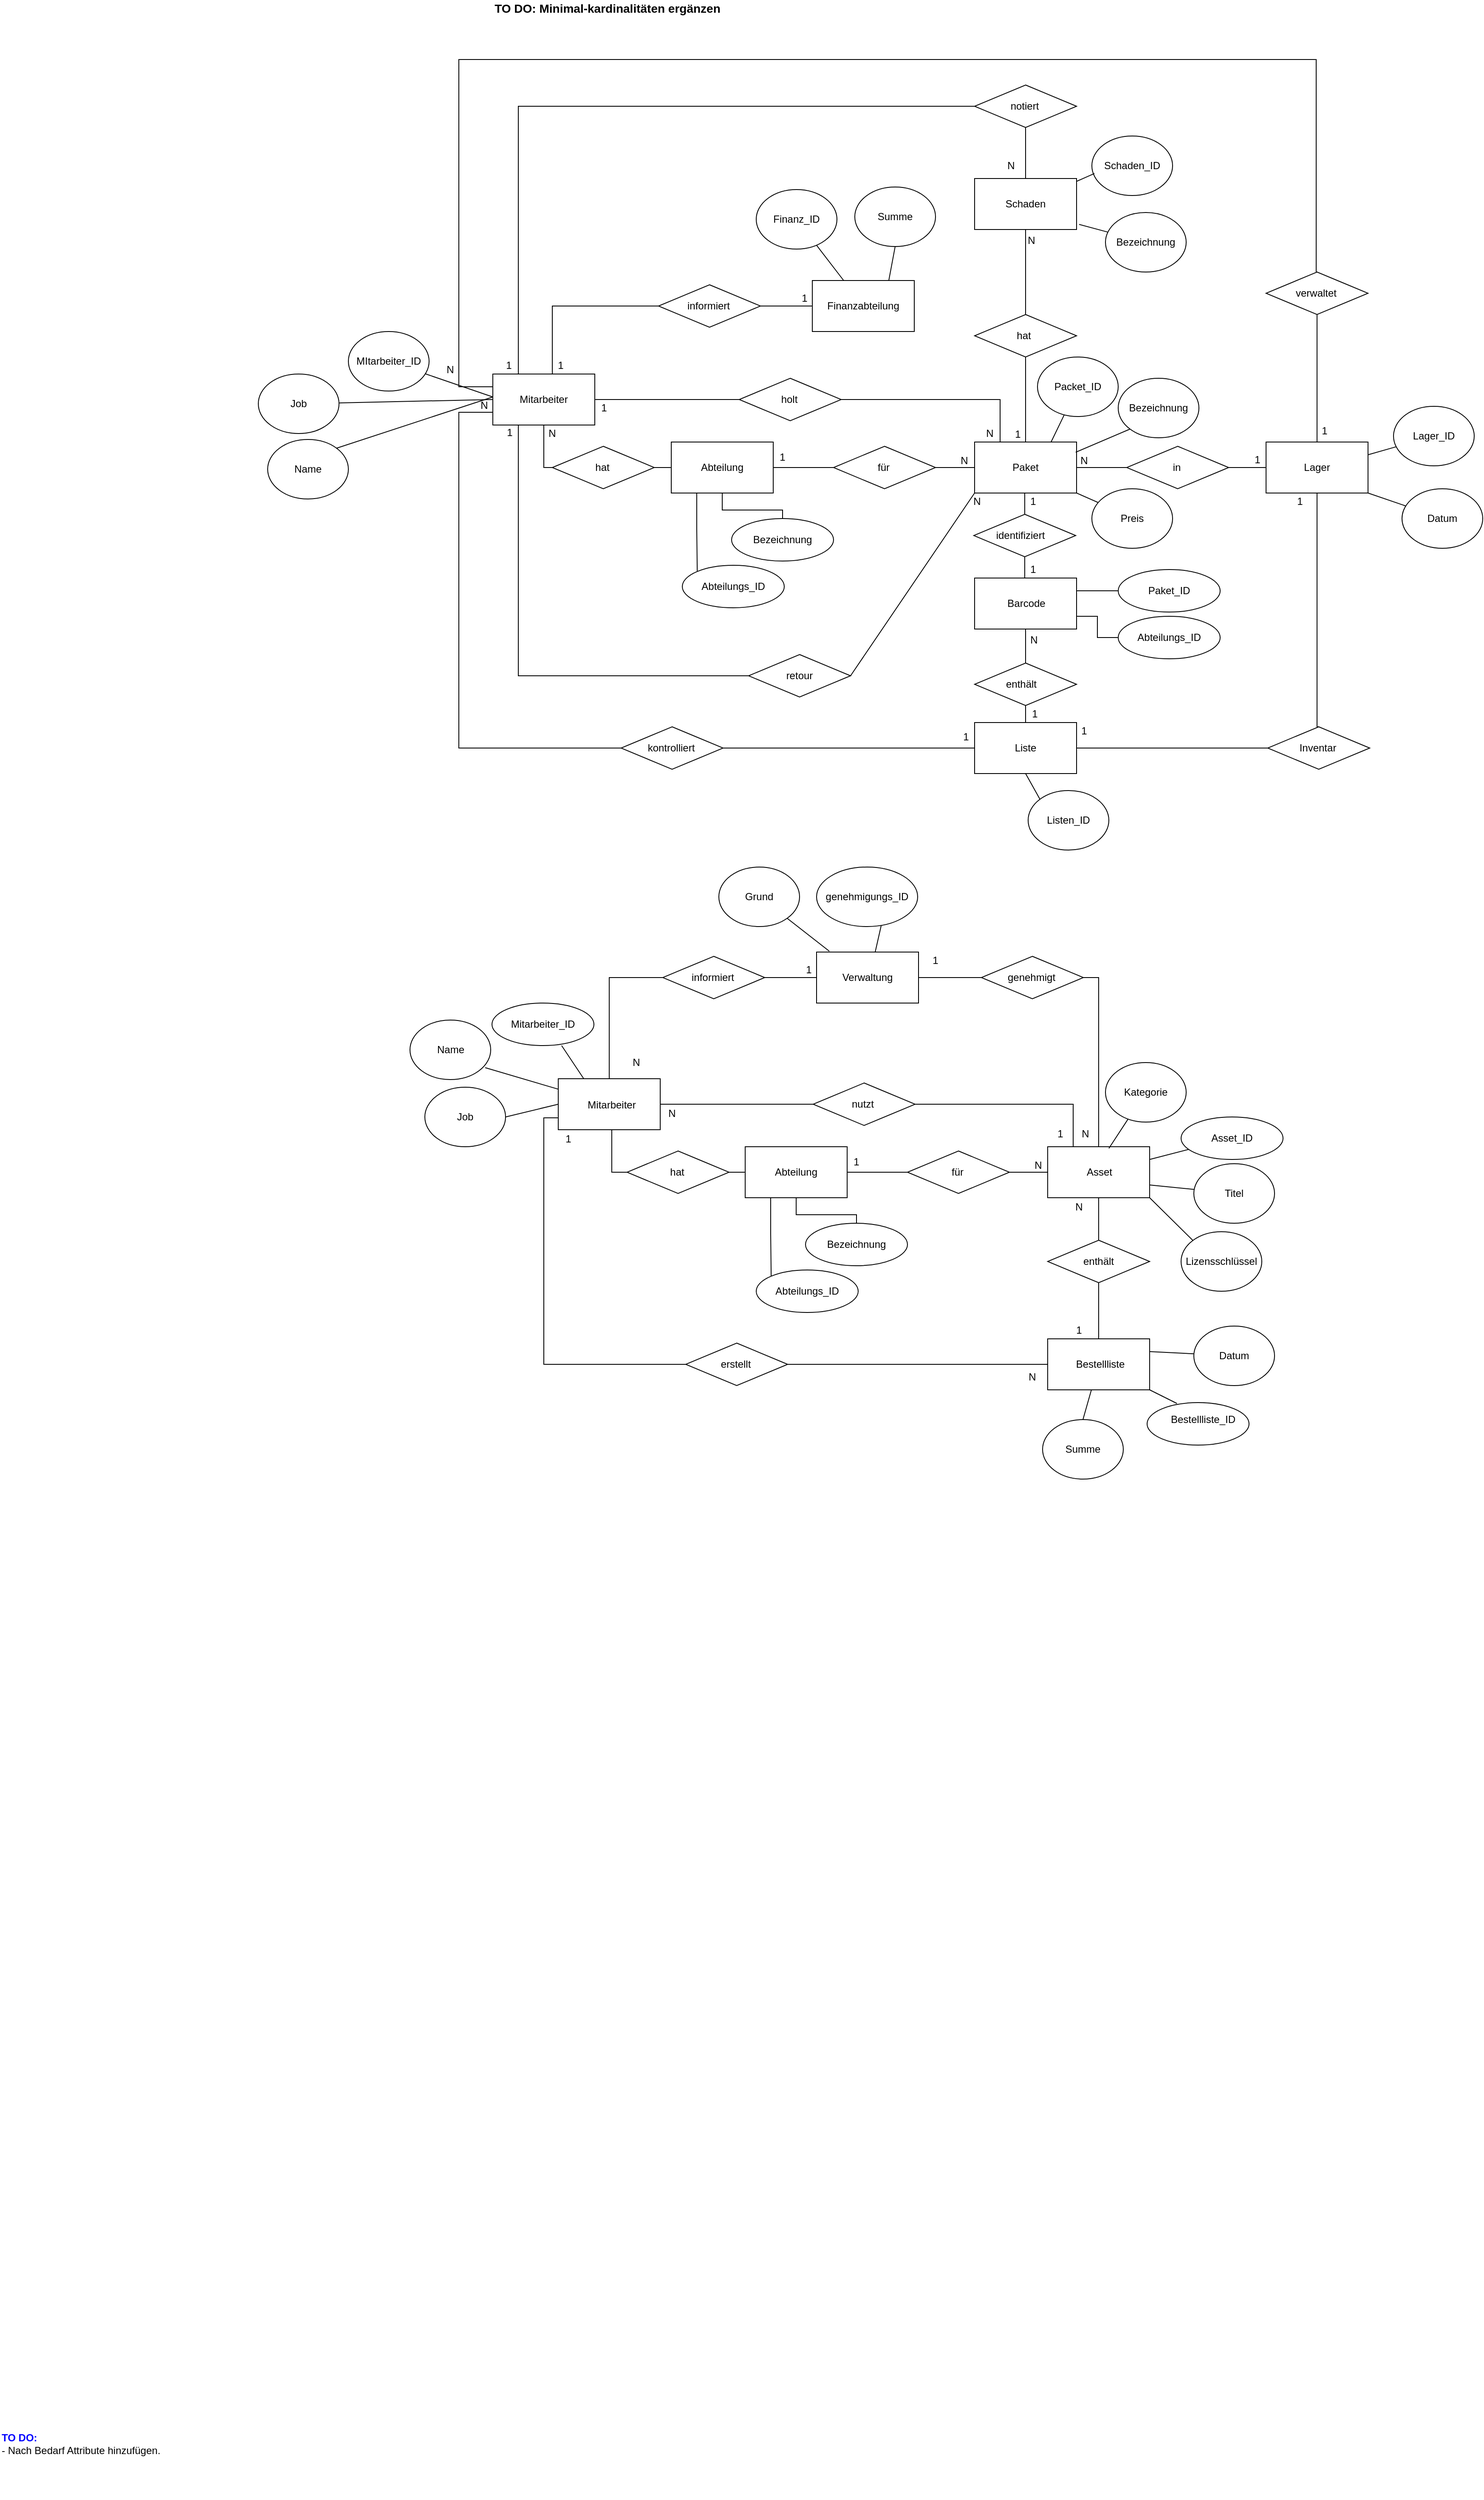 <mxfile version="14.6.6" type="device"><diagram id="R2lEEEUBdFMjLlhIrx00" name="Page-1"><mxGraphModel dx="3972" dy="1872" grid="1" gridSize="10" guides="1" tooltips="1" connect="1" arrows="1" fold="1" page="1" pageScale="1" pageWidth="850" pageHeight="1100" math="0" shadow="0" extFonts="Permanent Marker^https://fonts.googleapis.com/css?family=Permanent+Marker"><root><mxCell id="0"/><mxCell id="1" parent="0"/><mxCell id="Y0P3rs4uNeHjat1fRH72-158" value="&lt;div align=&quot;left&quot;&gt;&lt;b&gt;&lt;font color=&quot;#0000FF&quot;&gt;TO DO:&lt;/font&gt; &lt;/b&gt;&lt;br&gt;&lt;/div&gt;&lt;div align=&quot;left&quot;&gt;- Nach Bedarf Attribute hinzufügen.&lt;/div&gt;" style="text;html=1;strokeColor=none;fillColor=none;align=left;verticalAlign=middle;whiteSpace=wrap;rounded=0;" parent="1" vertex="1"><mxGeometry x="-2390" y="1740" width="399" height="130" as="geometry"/></mxCell><mxCell id="_R_d_fyW46zc55ehOHIV-56" style="edgeStyle=orthogonalEdgeStyle;rounded=0;orthogonalLoop=1;jettySize=auto;html=1;exitX=1;exitY=0.5;exitDx=0;exitDy=0;entryX=0;entryY=0.5;entryDx=0;entryDy=0;endArrow=none;endFill=0;" parent="1" source="_R_d_fyW46zc55ehOHIV-1" target="_R_d_fyW46zc55ehOHIV-52" edge="1"><mxGeometry relative="1" as="geometry"/></mxCell><mxCell id="_R_d_fyW46zc55ehOHIV-76" style="edgeStyle=orthogonalEdgeStyle;rounded=0;orthogonalLoop=1;jettySize=auto;html=1;exitX=0;exitY=0.75;exitDx=0;exitDy=0;entryX=0;entryY=0.5;entryDx=0;entryDy=0;endArrow=none;endFill=0;" parent="1" source="_R_d_fyW46zc55ehOHIV-1" target="_R_d_fyW46zc55ehOHIV-74" edge="1"><mxGeometry relative="1" as="geometry"><Array as="points"><mxPoint x="-1850" y="-585"/><mxPoint x="-1850" y="-190"/></Array></mxGeometry></mxCell><mxCell id="_R_d_fyW46zc55ehOHIV-95" style="edgeStyle=orthogonalEdgeStyle;rounded=0;orthogonalLoop=1;jettySize=auto;html=1;exitX=0.5;exitY=1;exitDx=0;exitDy=0;entryX=0;entryY=0.5;entryDx=0;entryDy=0;endArrow=none;endFill=0;" parent="1" source="_R_d_fyW46zc55ehOHIV-1" target="_R_d_fyW46zc55ehOHIV-91" edge="1"><mxGeometry relative="1" as="geometry"><Array as="points"><mxPoint x="-1780" y="-570"/><mxPoint x="-1780" y="-275"/></Array></mxGeometry></mxCell><mxCell id="_R_d_fyW46zc55ehOHIV-115" style="edgeStyle=orthogonalEdgeStyle;rounded=0;orthogonalLoop=1;jettySize=auto;html=1;exitX=1;exitY=0;exitDx=0;exitDy=0;entryX=0;entryY=0.5;entryDx=0;entryDy=0;endArrow=none;endFill=0;" parent="1" source="_R_d_fyW46zc55ehOHIV-1" target="_R_d_fyW46zc55ehOHIV-87" edge="1"><mxGeometry relative="1" as="geometry"><Array as="points"><mxPoint x="-1740" y="-630"/><mxPoint x="-1740" y="-710"/></Array></mxGeometry></mxCell><mxCell id="_R_d_fyW46zc55ehOHIV-116" style="edgeStyle=orthogonalEdgeStyle;rounded=0;orthogonalLoop=1;jettySize=auto;html=1;exitX=0;exitY=0.25;exitDx=0;exitDy=0;endArrow=none;endFill=0;entryX=0.5;entryY=0;entryDx=0;entryDy=0;" parent="1" source="_R_d_fyW46zc55ehOHIV-1" target="_R_d_fyW46zc55ehOHIV-118" edge="1"><mxGeometry relative="1" as="geometry"><mxPoint x="-841" y="-850" as="targetPoint"/><Array as="points"><mxPoint x="-1850" y="-615"/><mxPoint x="-1850" y="-1000"/><mxPoint x="-841" y="-1000"/><mxPoint x="-841" y="-750"/></Array></mxGeometry></mxCell><mxCell id="_R_d_fyW46zc55ehOHIV-125" style="edgeStyle=orthogonalEdgeStyle;rounded=0;orthogonalLoop=1;jettySize=auto;html=1;exitX=0.5;exitY=0;exitDx=0;exitDy=0;endArrow=none;endFill=0;entryX=0;entryY=0.5;entryDx=0;entryDy=0;" parent="1" source="_R_d_fyW46zc55ehOHIV-1" target="_R_d_fyW46zc55ehOHIV-33" edge="1"><mxGeometry relative="1" as="geometry"><mxPoint x="-1750.059" y="-950" as="targetPoint"/><Array as="points"><mxPoint x="-1780" y="-630"/><mxPoint x="-1780" y="-945"/></Array></mxGeometry></mxCell><mxCell id="_R_d_fyW46zc55ehOHIV-1" value="" style="rounded=0;whiteSpace=wrap;html=1;" parent="1" vertex="1"><mxGeometry x="-1810" y="-630" width="120" height="60" as="geometry"/></mxCell><mxCell id="_R_d_fyW46zc55ehOHIV-3" style="edgeStyle=orthogonalEdgeStyle;rounded=0;orthogonalLoop=1;jettySize=auto;html=1;exitX=1;exitY=0.5;exitDx=0;exitDy=0;entryX=0;entryY=0.5;entryDx=0;entryDy=0;endArrow=none;endFill=0;" parent="1" source="_R_d_fyW46zc55ehOHIV-5" target="_R_d_fyW46zc55ehOHIV-27" edge="1"><mxGeometry relative="1" as="geometry"/></mxCell><mxCell id="_R_d_fyW46zc55ehOHIV-4" style="edgeStyle=orthogonalEdgeStyle;rounded=0;orthogonalLoop=1;jettySize=auto;html=1;exitX=0.5;exitY=1;exitDx=0;exitDy=0;entryX=0.5;entryY=0;entryDx=0;entryDy=0;endArrow=none;endFill=0;" parent="1" source="_R_d_fyW46zc55ehOHIV-5" target="_R_d_fyW46zc55ehOHIV-16" edge="1"><mxGeometry relative="1" as="geometry"/></mxCell><mxCell id="_R_d_fyW46zc55ehOHIV-55" style="edgeStyle=orthogonalEdgeStyle;rounded=0;orthogonalLoop=1;jettySize=auto;html=1;exitX=0.25;exitY=0;exitDx=0;exitDy=0;entryX=1;entryY=0.5;entryDx=0;entryDy=0;endArrow=none;endFill=0;" parent="1" source="_R_d_fyW46zc55ehOHIV-5" target="_R_d_fyW46zc55ehOHIV-52" edge="1"><mxGeometry relative="1" as="geometry"/></mxCell><mxCell id="_R_d_fyW46zc55ehOHIV-5" value="" style="rounded=0;whiteSpace=wrap;html=1;" parent="1" vertex="1"><mxGeometry x="-1243" y="-550" width="120" height="60" as="geometry"/></mxCell><mxCell id="_R_d_fyW46zc55ehOHIV-6" value="Paket" style="text;html=1;strokeColor=none;fillColor=none;align=center;verticalAlign=middle;whiteSpace=wrap;rounded=0;" parent="1" vertex="1"><mxGeometry x="-1203" y="-530" width="40" height="20" as="geometry"/></mxCell><mxCell id="_R_d_fyW46zc55ehOHIV-7" style="edgeStyle=orthogonalEdgeStyle;rounded=0;orthogonalLoop=1;jettySize=auto;html=1;exitX=0.5;exitY=0;exitDx=0;exitDy=0;entryX=0.5;entryY=1;entryDx=0;entryDy=0;endArrow=none;endFill=0;" parent="1" source="_R_d_fyW46zc55ehOHIV-8" target="_R_d_fyW46zc55ehOHIV-18" edge="1"><mxGeometry relative="1" as="geometry"/></mxCell><mxCell id="_R_d_fyW46zc55ehOHIV-8" value="" style="rounded=0;whiteSpace=wrap;html=1;" parent="1" vertex="1"><mxGeometry x="-1243" y="-220" width="120" height="60" as="geometry"/></mxCell><mxCell id="_R_d_fyW46zc55ehOHIV-9" value="Liste" style="text;html=1;strokeColor=none;fillColor=none;align=center;verticalAlign=middle;whiteSpace=wrap;rounded=0;" parent="1" vertex="1"><mxGeometry x="-1203" y="-200" width="40" height="20" as="geometry"/></mxCell><mxCell id="_R_d_fyW46zc55ehOHIV-10" style="edgeStyle=orthogonalEdgeStyle;rounded=0;orthogonalLoop=1;jettySize=auto;html=1;exitX=0.5;exitY=0;exitDx=0;exitDy=0;entryX=0.5;entryY=1;entryDx=0;entryDy=0;endArrow=none;endFill=0;" parent="1" source="_R_d_fyW46zc55ehOHIV-14" target="_R_d_fyW46zc55ehOHIV-16" edge="1"><mxGeometry relative="1" as="geometry"/></mxCell><mxCell id="_R_d_fyW46zc55ehOHIV-11" style="edgeStyle=orthogonalEdgeStyle;rounded=0;orthogonalLoop=1;jettySize=auto;html=1;exitX=0.5;exitY=1;exitDx=0;exitDy=0;entryX=0.5;entryY=0;entryDx=0;entryDy=0;endArrow=none;endFill=0;" parent="1" source="_R_d_fyW46zc55ehOHIV-14" target="_R_d_fyW46zc55ehOHIV-18" edge="1"><mxGeometry relative="1" as="geometry"/></mxCell><mxCell id="_R_d_fyW46zc55ehOHIV-12" style="edgeStyle=orthogonalEdgeStyle;rounded=0;orthogonalLoop=1;jettySize=auto;html=1;exitX=1;exitY=0.25;exitDx=0;exitDy=0;entryX=0;entryY=0.5;entryDx=0;entryDy=0;endArrow=none;endFill=0;" parent="1" source="_R_d_fyW46zc55ehOHIV-14" target="_R_d_fyW46zc55ehOHIV-29" edge="1"><mxGeometry relative="1" as="geometry"/></mxCell><mxCell id="_R_d_fyW46zc55ehOHIV-13" style="edgeStyle=orthogonalEdgeStyle;rounded=0;orthogonalLoop=1;jettySize=auto;html=1;exitX=1;exitY=0.75;exitDx=0;exitDy=0;entryX=0;entryY=0.5;entryDx=0;entryDy=0;endArrow=none;endFill=0;" parent="1" source="_R_d_fyW46zc55ehOHIV-14" target="_R_d_fyW46zc55ehOHIV-31" edge="1"><mxGeometry relative="1" as="geometry"/></mxCell><mxCell id="_R_d_fyW46zc55ehOHIV-14" value="" style="rounded=0;whiteSpace=wrap;html=1;" parent="1" vertex="1"><mxGeometry x="-1243" y="-390" width="120" height="60" as="geometry"/></mxCell><mxCell id="_R_d_fyW46zc55ehOHIV-15" value="Barcode" style="text;html=1;strokeColor=none;fillColor=none;align=center;verticalAlign=middle;whiteSpace=wrap;rounded=0;" parent="1" vertex="1"><mxGeometry x="-1202" y="-370" width="40" height="20" as="geometry"/></mxCell><mxCell id="_R_d_fyW46zc55ehOHIV-16" value="" style="rhombus;whiteSpace=wrap;html=1;" parent="1" vertex="1"><mxGeometry x="-1244" y="-465" width="120" height="50" as="geometry"/></mxCell><mxCell id="_R_d_fyW46zc55ehOHIV-17" value="identifiziert" style="text;html=1;strokeColor=none;fillColor=none;align=center;verticalAlign=middle;whiteSpace=wrap;rounded=0;" parent="1" vertex="1"><mxGeometry x="-1209" y="-450" width="40" height="20" as="geometry"/></mxCell><mxCell id="_R_d_fyW46zc55ehOHIV-18" value="" style="rhombus;whiteSpace=wrap;html=1;" parent="1" vertex="1"><mxGeometry x="-1243" y="-290" width="120" height="50" as="geometry"/></mxCell><mxCell id="_R_d_fyW46zc55ehOHIV-19" value="enthält" style="text;html=1;strokeColor=none;fillColor=none;align=center;verticalAlign=middle;whiteSpace=wrap;rounded=0;" parent="1" vertex="1"><mxGeometry x="-1208" y="-275" width="40" height="20" as="geometry"/></mxCell><mxCell id="_R_d_fyW46zc55ehOHIV-20" style="edgeStyle=orthogonalEdgeStyle;rounded=0;orthogonalLoop=1;jettySize=auto;html=1;exitX=0.5;exitY=1;exitDx=0;exitDy=0;entryX=0.5;entryY=0;entryDx=0;entryDy=0;endArrow=none;endFill=0;" parent="1" source="_R_d_fyW46zc55ehOHIV-22" target="_R_d_fyW46zc55ehOHIV-25" edge="1"><mxGeometry relative="1" as="geometry"/></mxCell><mxCell id="_R_d_fyW46zc55ehOHIV-22" value="" style="rounded=0;whiteSpace=wrap;html=1;" parent="1" vertex="1"><mxGeometry x="-1243" y="-860" width="120" height="60" as="geometry"/></mxCell><mxCell id="_R_d_fyW46zc55ehOHIV-23" value="Schaden" style="text;html=1;strokeColor=none;fillColor=none;align=center;verticalAlign=middle;whiteSpace=wrap;rounded=0;" parent="1" vertex="1"><mxGeometry x="-1203" y="-840" width="40" height="20" as="geometry"/></mxCell><mxCell id="_R_d_fyW46zc55ehOHIV-24" style="edgeStyle=orthogonalEdgeStyle;rounded=0;orthogonalLoop=1;jettySize=auto;html=1;exitX=0.5;exitY=1;exitDx=0;exitDy=0;endArrow=none;endFill=0;" parent="1" source="_R_d_fyW46zc55ehOHIV-25" target="_R_d_fyW46zc55ehOHIV-5" edge="1"><mxGeometry relative="1" as="geometry"/></mxCell><mxCell id="_R_d_fyW46zc55ehOHIV-25" value="" style="rhombus;whiteSpace=wrap;html=1;" parent="1" vertex="1"><mxGeometry x="-1243" y="-700" width="120" height="50" as="geometry"/></mxCell><mxCell id="_R_d_fyW46zc55ehOHIV-26" value="hat" style="text;html=1;strokeColor=none;fillColor=none;align=center;verticalAlign=middle;whiteSpace=wrap;rounded=0;" parent="1" vertex="1"><mxGeometry x="-1205" y="-685" width="40" height="20" as="geometry"/></mxCell><mxCell id="_R_d_fyW46zc55ehOHIV-27" value="" style="rhombus;whiteSpace=wrap;html=1;" parent="1" vertex="1"><mxGeometry x="-1064" y="-545" width="120" height="50" as="geometry"/></mxCell><mxCell id="_R_d_fyW46zc55ehOHIV-28" value="in" style="text;html=1;strokeColor=none;fillColor=none;align=center;verticalAlign=middle;whiteSpace=wrap;rounded=0;" parent="1" vertex="1"><mxGeometry x="-1025" y="-530" width="40" height="20" as="geometry"/></mxCell><mxCell id="_R_d_fyW46zc55ehOHIV-29" value="" style="ellipse;whiteSpace=wrap;html=1;" parent="1" vertex="1"><mxGeometry x="-1074" y="-400" width="120" height="50" as="geometry"/></mxCell><mxCell id="_R_d_fyW46zc55ehOHIV-30" value="Paket_ID" style="text;html=1;strokeColor=none;fillColor=none;align=center;verticalAlign=middle;whiteSpace=wrap;rounded=0;" parent="1" vertex="1"><mxGeometry x="-1034" y="-385" width="40" height="20" as="geometry"/></mxCell><mxCell id="_R_d_fyW46zc55ehOHIV-31" value="" style="ellipse;whiteSpace=wrap;html=1;" parent="1" vertex="1"><mxGeometry x="-1074" y="-345" width="120" height="50" as="geometry"/></mxCell><mxCell id="_R_d_fyW46zc55ehOHIV-32" value="Abteilungs_ID" style="text;html=1;strokeColor=none;fillColor=none;align=center;verticalAlign=middle;whiteSpace=wrap;rounded=0;" parent="1" vertex="1"><mxGeometry x="-1034" y="-330" width="40" height="20" as="geometry"/></mxCell><mxCell id="_R_d_fyW46zc55ehOHIV-123" style="edgeStyle=orthogonalEdgeStyle;rounded=0;orthogonalLoop=1;jettySize=auto;html=1;exitX=0.5;exitY=1;exitDx=0;exitDy=0;entryX=0.5;entryY=0;entryDx=0;entryDy=0;endArrow=none;endFill=0;" parent="1" source="_R_d_fyW46zc55ehOHIV-33" target="_R_d_fyW46zc55ehOHIV-22" edge="1"><mxGeometry relative="1" as="geometry"/></mxCell><mxCell id="_R_d_fyW46zc55ehOHIV-33" value="" style="rhombus;whiteSpace=wrap;html=1;" parent="1" vertex="1"><mxGeometry x="-1243" y="-970" width="120" height="50" as="geometry"/></mxCell><mxCell id="_R_d_fyW46zc55ehOHIV-34" value="notiert" style="text;html=1;strokeColor=none;fillColor=none;align=center;verticalAlign=middle;whiteSpace=wrap;rounded=0;" parent="1" vertex="1"><mxGeometry x="-1204" y="-955" width="40" height="20" as="geometry"/></mxCell><mxCell id="_R_d_fyW46zc55ehOHIV-36" value="N" style="text;html=1;strokeColor=none;fillColor=none;align=center;verticalAlign=middle;whiteSpace=wrap;rounded=0;" parent="1" vertex="1"><mxGeometry x="-1275" y="-538" width="40" height="20" as="geometry"/></mxCell><mxCell id="_R_d_fyW46zc55ehOHIV-37" value="1" style="text;html=1;strokeColor=none;fillColor=none;align=center;verticalAlign=middle;whiteSpace=wrap;rounded=0;" parent="1" vertex="1"><mxGeometry x="-1194" y="-410" width="40" height="20" as="geometry"/></mxCell><mxCell id="_R_d_fyW46zc55ehOHIV-38" value="1" style="text;html=1;strokeColor=none;fillColor=none;align=center;verticalAlign=middle;whiteSpace=wrap;rounded=0;" parent="1" vertex="1"><mxGeometry x="-1194" y="-490" width="40" height="20" as="geometry"/></mxCell><mxCell id="_R_d_fyW46zc55ehOHIV-39" value="1" style="text;html=1;strokeColor=none;fillColor=none;align=center;verticalAlign=middle;whiteSpace=wrap;rounded=0;" parent="1" vertex="1"><mxGeometry x="-1192" y="-240" width="40" height="20" as="geometry"/></mxCell><mxCell id="_R_d_fyW46zc55ehOHIV-40" value="N" style="text;html=1;strokeColor=none;fillColor=none;align=center;verticalAlign=middle;whiteSpace=wrap;rounded=0;" parent="1" vertex="1"><mxGeometry x="-1193" y="-327" width="40" height="20" as="geometry"/></mxCell><mxCell id="_R_d_fyW46zc55ehOHIV-41" value="1" style="text;html=1;strokeColor=none;fillColor=none;align=center;verticalAlign=middle;whiteSpace=wrap;rounded=0;" parent="1" vertex="1"><mxGeometry x="-1273" y="-213" width="40" height="20" as="geometry"/></mxCell><mxCell id="_R_d_fyW46zc55ehOHIV-42" value="N" style="text;html=1;strokeColor=none;fillColor=none;align=center;verticalAlign=middle;whiteSpace=wrap;rounded=0;" parent="1" vertex="1"><mxGeometry x="-1245" y="-570" width="40" height="20" as="geometry"/></mxCell><mxCell id="_R_d_fyW46zc55ehOHIV-43" value="1" style="text;html=1;strokeColor=none;fillColor=none;align=center;verticalAlign=middle;whiteSpace=wrap;rounded=0;" parent="1" vertex="1"><mxGeometry x="-1212" y="-569" width="40" height="20" as="geometry"/></mxCell><mxCell id="_R_d_fyW46zc55ehOHIV-44" value="N" style="text;html=1;strokeColor=none;fillColor=none;align=center;verticalAlign=middle;whiteSpace=wrap;rounded=0;" parent="1" vertex="1"><mxGeometry x="-1196" y="-797" width="40" height="20" as="geometry"/></mxCell><mxCell id="_R_d_fyW46zc55ehOHIV-45" value="N" style="text;html=1;strokeColor=none;fillColor=none;align=center;verticalAlign=middle;whiteSpace=wrap;rounded=0;" parent="1" vertex="1"><mxGeometry x="-1220" y="-885" width="40" height="20" as="geometry"/></mxCell><mxCell id="_R_d_fyW46zc55ehOHIV-46" value="N" style="text;html=1;strokeColor=none;fillColor=none;align=center;verticalAlign=middle;whiteSpace=wrap;rounded=0;" parent="1" vertex="1"><mxGeometry x="-1260" y="-490" width="40" height="20" as="geometry"/></mxCell><mxCell id="_R_d_fyW46zc55ehOHIV-47" value="N" style="text;html=1;strokeColor=none;fillColor=none;align=center;verticalAlign=middle;whiteSpace=wrap;rounded=0;" parent="1" vertex="1"><mxGeometry x="-1134" y="-538" width="40" height="20" as="geometry"/></mxCell><mxCell id="_R_d_fyW46zc55ehOHIV-48" value="1" style="text;html=1;strokeColor=none;fillColor=none;align=center;verticalAlign=middle;whiteSpace=wrap;rounded=0;" parent="1" vertex="1"><mxGeometry x="-1134" y="-220" width="40" height="20" as="geometry"/></mxCell><mxCell id="_R_d_fyW46zc55ehOHIV-50" value="Mitarbeiter" style="text;html=1;strokeColor=none;fillColor=none;align=center;verticalAlign=middle;whiteSpace=wrap;rounded=0;" parent="1" vertex="1"><mxGeometry x="-1770" y="-610" width="40" height="20" as="geometry"/></mxCell><mxCell id="_R_d_fyW46zc55ehOHIV-52" value="" style="rhombus;whiteSpace=wrap;html=1;" parent="1" vertex="1"><mxGeometry x="-1520" y="-625" width="120" height="50" as="geometry"/></mxCell><mxCell id="_R_d_fyW46zc55ehOHIV-53" value="holt" style="text;html=1;strokeColor=none;fillColor=none;align=center;verticalAlign=middle;whiteSpace=wrap;rounded=0;" parent="1" vertex="1"><mxGeometry x="-1481" y="-610" width="40" height="20" as="geometry"/></mxCell><mxCell id="_R_d_fyW46zc55ehOHIV-57" style="edgeStyle=orthogonalEdgeStyle;rounded=0;orthogonalLoop=1;jettySize=auto;html=1;exitX=0.5;exitY=1;exitDx=0;exitDy=0;entryX=0.5;entryY=0;entryDx=0;entryDy=0;endArrow=none;endFill=0;" parent="1" source="_R_d_fyW46zc55ehOHIV-60" target="_R_d_fyW46zc55ehOHIV-64" edge="1"><mxGeometry relative="1" as="geometry"/></mxCell><mxCell id="_R_d_fyW46zc55ehOHIV-58" style="edgeStyle=orthogonalEdgeStyle;rounded=0;orthogonalLoop=1;jettySize=auto;html=1;exitX=0.25;exitY=1;exitDx=0;exitDy=0;entryX=0;entryY=0;entryDx=0;entryDy=0;endArrow=none;endFill=0;" parent="1" source="_R_d_fyW46zc55ehOHIV-60" target="_R_d_fyW46zc55ehOHIV-66" edge="1"><mxGeometry relative="1" as="geometry"/></mxCell><mxCell id="_R_d_fyW46zc55ehOHIV-59" style="edgeStyle=orthogonalEdgeStyle;rounded=0;orthogonalLoop=1;jettySize=auto;html=1;exitX=1;exitY=0.5;exitDx=0;exitDy=0;entryX=0;entryY=0.5;entryDx=0;entryDy=0;endArrow=none;endFill=0;" parent="1" source="_R_d_fyW46zc55ehOHIV-60" target="_R_d_fyW46zc55ehOHIV-62" edge="1"><mxGeometry relative="1" as="geometry"/></mxCell><mxCell id="_R_d_fyW46zc55ehOHIV-60" value="" style="rounded=0;whiteSpace=wrap;html=1;" parent="1" vertex="1"><mxGeometry x="-1600" y="-550" width="120" height="60" as="geometry"/></mxCell><mxCell id="_R_d_fyW46zc55ehOHIV-61" value="Abteilung" style="text;html=1;strokeColor=none;fillColor=none;align=center;verticalAlign=middle;whiteSpace=wrap;rounded=0;" parent="1" vertex="1"><mxGeometry x="-1560" y="-530" width="40" height="20" as="geometry"/></mxCell><mxCell id="_R_d_fyW46zc55ehOHIV-69" style="edgeStyle=orthogonalEdgeStyle;rounded=0;orthogonalLoop=1;jettySize=auto;html=1;exitX=1;exitY=0.5;exitDx=0;exitDy=0;endArrow=none;endFill=0;" parent="1" source="_R_d_fyW46zc55ehOHIV-62" target="_R_d_fyW46zc55ehOHIV-5" edge="1"><mxGeometry relative="1" as="geometry"/></mxCell><mxCell id="_R_d_fyW46zc55ehOHIV-62" value="" style="rhombus;whiteSpace=wrap;html=1;" parent="1" vertex="1"><mxGeometry x="-1409" y="-545" width="120" height="50" as="geometry"/></mxCell><mxCell id="_R_d_fyW46zc55ehOHIV-63" value="für" style="text;html=1;strokeColor=none;fillColor=none;align=center;verticalAlign=middle;whiteSpace=wrap;rounded=0;" parent="1" vertex="1"><mxGeometry x="-1370" y="-530" width="40" height="20" as="geometry"/></mxCell><mxCell id="_R_d_fyW46zc55ehOHIV-64" value="" style="ellipse;whiteSpace=wrap;html=1;" parent="1" vertex="1"><mxGeometry x="-1529" y="-460" width="120" height="50" as="geometry"/></mxCell><mxCell id="_R_d_fyW46zc55ehOHIV-65" value="Bezeichnung" style="text;html=1;strokeColor=none;fillColor=none;align=center;verticalAlign=middle;whiteSpace=wrap;rounded=0;" parent="1" vertex="1"><mxGeometry x="-1489" y="-445" width="40" height="20" as="geometry"/></mxCell><mxCell id="_R_d_fyW46zc55ehOHIV-66" value="" style="ellipse;whiteSpace=wrap;html=1;" parent="1" vertex="1"><mxGeometry x="-1587" y="-405" width="120" height="50" as="geometry"/></mxCell><mxCell id="_R_d_fyW46zc55ehOHIV-67" value="Abteilungs_ID" style="text;html=1;strokeColor=none;fillColor=none;align=center;verticalAlign=middle;whiteSpace=wrap;rounded=0;" parent="1" vertex="1"><mxGeometry x="-1547" y="-390" width="40" height="20" as="geometry"/></mxCell><mxCell id="_R_d_fyW46zc55ehOHIV-68" value="1" style="text;html=1;strokeColor=none;fillColor=none;align=center;verticalAlign=middle;whiteSpace=wrap;rounded=0;" parent="1" vertex="1"><mxGeometry x="-1489" y="-542" width="40" height="20" as="geometry"/></mxCell><mxCell id="_R_d_fyW46zc55ehOHIV-77" style="edgeStyle=orthogonalEdgeStyle;rounded=0;orthogonalLoop=1;jettySize=auto;html=1;exitX=1;exitY=0.5;exitDx=0;exitDy=0;entryX=0;entryY=0.5;entryDx=0;entryDy=0;endArrow=none;endFill=0;" parent="1" source="_R_d_fyW46zc55ehOHIV-74" target="_R_d_fyW46zc55ehOHIV-8" edge="1"><mxGeometry relative="1" as="geometry"/></mxCell><mxCell id="_R_d_fyW46zc55ehOHIV-74" value="" style="rhombus;whiteSpace=wrap;html=1;" parent="1" vertex="1"><mxGeometry x="-1659" y="-215" width="120" height="50" as="geometry"/></mxCell><mxCell id="_R_d_fyW46zc55ehOHIV-75" value="kontrolliert" style="text;html=1;strokeColor=none;fillColor=none;align=center;verticalAlign=middle;whiteSpace=wrap;rounded=0;" parent="1" vertex="1"><mxGeometry x="-1620" y="-200" width="40" height="20" as="geometry"/></mxCell><mxCell id="_R_d_fyW46zc55ehOHIV-84" style="edgeStyle=orthogonalEdgeStyle;rounded=0;orthogonalLoop=1;jettySize=auto;html=1;exitX=0;exitY=0.5;exitDx=0;exitDy=0;entryX=1;entryY=0.5;entryDx=0;entryDy=0;endArrow=none;endFill=0;" parent="1" source="_R_d_fyW46zc55ehOHIV-85" target="_R_d_fyW46zc55ehOHIV-87" edge="1"><mxGeometry relative="1" as="geometry"/></mxCell><mxCell id="_R_d_fyW46zc55ehOHIV-85" value="" style="rounded=0;whiteSpace=wrap;html=1;" parent="1" vertex="1"><mxGeometry x="-1434" y="-740" width="120" height="60" as="geometry"/></mxCell><mxCell id="_R_d_fyW46zc55ehOHIV-86" value="Finanzabteilung" style="text;html=1;strokeColor=none;fillColor=none;align=center;verticalAlign=middle;whiteSpace=wrap;rounded=0;" parent="1" vertex="1"><mxGeometry x="-1394" y="-720" width="40" height="20" as="geometry"/></mxCell><mxCell id="_R_d_fyW46zc55ehOHIV-87" value="" style="rhombus;whiteSpace=wrap;html=1;" parent="1" vertex="1"><mxGeometry x="-1615" y="-735" width="120" height="50" as="geometry"/></mxCell><mxCell id="_R_d_fyW46zc55ehOHIV-88" value="informiert" style="text;html=1;strokeColor=none;fillColor=none;align=center;verticalAlign=middle;whiteSpace=wrap;rounded=0;" parent="1" vertex="1"><mxGeometry x="-1576" y="-720" width="40" height="20" as="geometry"/></mxCell><mxCell id="_R_d_fyW46zc55ehOHIV-89" value="1" style="text;html=1;strokeColor=none;fillColor=none;align=center;verticalAlign=middle;whiteSpace=wrap;rounded=0;" parent="1" vertex="1"><mxGeometry x="-1463" y="-729" width="40" height="20" as="geometry"/></mxCell><mxCell id="_R_d_fyW46zc55ehOHIV-91" value="" style="rhombus;whiteSpace=wrap;html=1;" parent="1" vertex="1"><mxGeometry x="-1509" y="-300" width="120" height="50" as="geometry"/></mxCell><mxCell id="_R_d_fyW46zc55ehOHIV-94" value="" style="endArrow=none;html=1;exitX=1;exitY=0.5;exitDx=0;exitDy=0;" parent="1" source="_R_d_fyW46zc55ehOHIV-91" edge="1"><mxGeometry width="50" height="50" relative="1" as="geometry"><mxPoint x="-1293" y="-440" as="sourcePoint"/><mxPoint x="-1243" y="-490" as="targetPoint"/></mxGeometry></mxCell><mxCell id="_R_d_fyW46zc55ehOHIV-96" value="retour" style="text;html=1;strokeColor=none;fillColor=none;align=center;verticalAlign=middle;whiteSpace=wrap;rounded=0;" parent="1" vertex="1"><mxGeometry x="-1469" y="-285" width="40" height="20" as="geometry"/></mxCell><mxCell id="_R_d_fyW46zc55ehOHIV-97" style="edgeStyle=orthogonalEdgeStyle;rounded=0;orthogonalLoop=1;jettySize=auto;html=1;exitX=0;exitY=0.5;exitDx=0;exitDy=0;entryX=1;entryY=0.5;entryDx=0;entryDy=0;endArrow=none;endFill=0;" parent="1" source="_R_d_fyW46zc55ehOHIV-98" target="_R_d_fyW46zc55ehOHIV-27" edge="1"><mxGeometry relative="1" as="geometry"><mxPoint x="-790.0" y="-519" as="targetPoint"/></mxGeometry></mxCell><mxCell id="_R_d_fyW46zc55ehOHIV-110" style="edgeStyle=orthogonalEdgeStyle;rounded=0;orthogonalLoop=1;jettySize=auto;html=1;exitX=0.75;exitY=1;exitDx=0;exitDy=0;entryX=0.5;entryY=0;entryDx=0;entryDy=0;endArrow=none;endFill=0;" parent="1" source="_R_d_fyW46zc55ehOHIV-98" target="_R_d_fyW46zc55ehOHIV-105" edge="1"><mxGeometry relative="1" as="geometry"><Array as="points"><mxPoint x="-840" y="-490"/><mxPoint x="-840" y="-215"/></Array></mxGeometry></mxCell><mxCell id="_R_d_fyW46zc55ehOHIV-98" value="" style="rounded=0;whiteSpace=wrap;html=1;" parent="1" vertex="1"><mxGeometry x="-900" y="-550" width="120" height="60" as="geometry"/></mxCell><mxCell id="_R_d_fyW46zc55ehOHIV-99" value="Lager" style="text;html=1;strokeColor=none;fillColor=none;align=center;verticalAlign=middle;whiteSpace=wrap;rounded=0;" parent="1" vertex="1"><mxGeometry x="-860" y="-530" width="40" height="20" as="geometry"/></mxCell><mxCell id="_R_d_fyW46zc55ehOHIV-102" value="1" style="text;html=1;strokeColor=none;fillColor=none;align=center;verticalAlign=middle;whiteSpace=wrap;rounded=0;" parent="1" vertex="1"><mxGeometry x="-930" y="-539" width="40" height="20" as="geometry"/></mxCell><mxCell id="_R_d_fyW46zc55ehOHIV-103" value="1" style="text;html=1;strokeColor=none;fillColor=none;align=center;verticalAlign=middle;whiteSpace=wrap;rounded=0;" parent="1" vertex="1"><mxGeometry x="-851" y="-573" width="40" height="20" as="geometry"/></mxCell><mxCell id="_R_d_fyW46zc55ehOHIV-104" value="1" style="text;html=1;strokeColor=none;fillColor=none;align=center;verticalAlign=middle;whiteSpace=wrap;rounded=0;" parent="1" vertex="1"><mxGeometry x="-880" y="-490" width="40" height="20" as="geometry"/></mxCell><mxCell id="_R_d_fyW46zc55ehOHIV-114" style="edgeStyle=orthogonalEdgeStyle;rounded=0;orthogonalLoop=1;jettySize=auto;html=1;exitX=0;exitY=0.5;exitDx=0;exitDy=0;entryX=1;entryY=0.5;entryDx=0;entryDy=0;endArrow=none;endFill=0;" parent="1" source="_R_d_fyW46zc55ehOHIV-105" target="_R_d_fyW46zc55ehOHIV-8" edge="1"><mxGeometry relative="1" as="geometry"/></mxCell><mxCell id="_R_d_fyW46zc55ehOHIV-105" value="" style="rhombus;whiteSpace=wrap;html=1;" parent="1" vertex="1"><mxGeometry x="-898" y="-215" width="120" height="50" as="geometry"/></mxCell><mxCell id="_R_d_fyW46zc55ehOHIV-106" value="Inventar" style="text;html=1;strokeColor=none;fillColor=none;align=center;verticalAlign=middle;whiteSpace=wrap;rounded=0;" parent="1" vertex="1"><mxGeometry x="-859" y="-200" width="40" height="20" as="geometry"/></mxCell><mxCell id="_R_d_fyW46zc55ehOHIV-120" style="edgeStyle=orthogonalEdgeStyle;rounded=0;orthogonalLoop=1;jettySize=auto;html=1;exitX=0.5;exitY=1;exitDx=0;exitDy=0;entryX=0.5;entryY=0;entryDx=0;entryDy=0;endArrow=none;endFill=0;" parent="1" source="_R_d_fyW46zc55ehOHIV-118" target="_R_d_fyW46zc55ehOHIV-98" edge="1"><mxGeometry relative="1" as="geometry"/></mxCell><mxCell id="_R_d_fyW46zc55ehOHIV-118" value="" style="rhombus;whiteSpace=wrap;html=1;" parent="1" vertex="1"><mxGeometry x="-900" y="-750" width="120" height="50" as="geometry"/></mxCell><mxCell id="_R_d_fyW46zc55ehOHIV-119" value="verwaltet" style="text;html=1;strokeColor=none;fillColor=none;align=center;verticalAlign=middle;whiteSpace=wrap;rounded=0;" parent="1" vertex="1"><mxGeometry x="-861" y="-735" width="40" height="20" as="geometry"/></mxCell><mxCell id="_R_d_fyW46zc55ehOHIV-128" style="edgeStyle=orthogonalEdgeStyle;rounded=0;orthogonalLoop=1;jettySize=auto;html=1;exitX=1;exitY=0.5;exitDx=0;exitDy=0;entryX=0;entryY=0.5;entryDx=0;entryDy=0;endArrow=none;endFill=0;" parent="1" source="_R_d_fyW46zc55ehOHIV-126" target="_R_d_fyW46zc55ehOHIV-60" edge="1"><mxGeometry relative="1" as="geometry"/></mxCell><mxCell id="_R_d_fyW46zc55ehOHIV-129" style="edgeStyle=orthogonalEdgeStyle;rounded=0;orthogonalLoop=1;jettySize=auto;html=1;exitX=0;exitY=0.5;exitDx=0;exitDy=0;entryX=0.5;entryY=1;entryDx=0;entryDy=0;endArrow=none;endFill=0;" parent="1" source="_R_d_fyW46zc55ehOHIV-126" target="_R_d_fyW46zc55ehOHIV-1" edge="1"><mxGeometry relative="1" as="geometry"><Array as="points"><mxPoint x="-1750" y="-520"/></Array></mxGeometry></mxCell><mxCell id="_R_d_fyW46zc55ehOHIV-126" value="" style="rhombus;whiteSpace=wrap;html=1;" parent="1" vertex="1"><mxGeometry x="-1740" y="-545" width="120" height="50" as="geometry"/></mxCell><mxCell id="_R_d_fyW46zc55ehOHIV-127" value="hat" style="text;html=1;strokeColor=none;fillColor=none;align=center;verticalAlign=middle;whiteSpace=wrap;rounded=0;" parent="1" vertex="1"><mxGeometry x="-1701" y="-530" width="40" height="20" as="geometry"/></mxCell><mxCell id="_R_d_fyW46zc55ehOHIV-131" value="1" style="text;html=1;strokeColor=none;fillColor=none;align=center;verticalAlign=middle;whiteSpace=wrap;rounded=0;" parent="1" vertex="1"><mxGeometry x="-1750" y="-650" width="40" height="20" as="geometry"/></mxCell><mxCell id="_R_d_fyW46zc55ehOHIV-132" value="1" style="text;html=1;strokeColor=none;fillColor=none;align=center;verticalAlign=middle;whiteSpace=wrap;rounded=0;" parent="1" vertex="1"><mxGeometry x="-1699" y="-600" width="40" height="20" as="geometry"/></mxCell><mxCell id="_R_d_fyW46zc55ehOHIV-133" value="N" style="text;html=1;strokeColor=none;fillColor=none;align=center;verticalAlign=middle;whiteSpace=wrap;rounded=0;" parent="1" vertex="1"><mxGeometry x="-1760" y="-570" width="40" height="20" as="geometry"/></mxCell><mxCell id="_R_d_fyW46zc55ehOHIV-137" value="N" style="text;html=1;strokeColor=none;fillColor=none;align=center;verticalAlign=middle;whiteSpace=wrap;rounded=0;" parent="1" vertex="1"><mxGeometry x="-1840" y="-603" width="40" height="20" as="geometry"/></mxCell><mxCell id="_R_d_fyW46zc55ehOHIV-138" value="1" style="text;html=1;strokeColor=none;fillColor=none;align=center;verticalAlign=middle;whiteSpace=wrap;rounded=0;" parent="1" vertex="1"><mxGeometry x="-1811" y="-650" width="40" height="20" as="geometry"/></mxCell><mxCell id="_R_d_fyW46zc55ehOHIV-141" value="N" style="text;html=1;strokeColor=none;fillColor=none;align=center;verticalAlign=middle;whiteSpace=wrap;rounded=0;" parent="1" vertex="1"><mxGeometry x="-1880" y="-645" width="40" height="20" as="geometry"/></mxCell><mxCell id="_R_d_fyW46zc55ehOHIV-215" style="edgeStyle=orthogonalEdgeStyle;rounded=0;orthogonalLoop=1;jettySize=auto;html=1;exitX=0;exitY=0.75;exitDx=0;exitDy=0;endArrow=none;endFill=0;entryX=0;entryY=0.5;entryDx=0;entryDy=0;" parent="1" source="_R_d_fyW46zc55ehOHIV-151" target="_R_d_fyW46zc55ehOHIV-216" edge="1"><mxGeometry relative="1" as="geometry"><mxPoint x="-1680" y="500" as="targetPoint"/><Array as="points"><mxPoint x="-1750" y="245"/><mxPoint x="-1750" y="535"/></Array></mxGeometry></mxCell><mxCell id="_R_d_fyW46zc55ehOHIV-151" value="" style="rounded=0;whiteSpace=wrap;html=1;" parent="1" vertex="1"><mxGeometry x="-1733.0" y="199" width="120" height="60" as="geometry"/></mxCell><mxCell id="_R_d_fyW46zc55ehOHIV-152" value="Mitarbeiter" style="text;html=1;strokeColor=none;fillColor=none;align=center;verticalAlign=middle;whiteSpace=wrap;rounded=0;" parent="1" vertex="1"><mxGeometry x="-1690.0" y="220" width="40" height="20" as="geometry"/></mxCell><mxCell id="_R_d_fyW46zc55ehOHIV-156" style="edgeStyle=orthogonalEdgeStyle;rounded=0;orthogonalLoop=1;jettySize=auto;html=1;exitX=0.25;exitY=0;exitDx=0;exitDy=0;entryX=1;entryY=0.5;entryDx=0;entryDy=0;endArrow=none;endFill=0;" parent="1" source="_R_d_fyW46zc55ehOHIV-157" target="_R_d_fyW46zc55ehOHIV-173" edge="1"><mxGeometry relative="1" as="geometry"/></mxCell><mxCell id="_R_d_fyW46zc55ehOHIV-157" value="" style="rounded=0;whiteSpace=wrap;html=1;" parent="1" vertex="1"><mxGeometry x="-1157" y="279" width="120" height="60" as="geometry"/></mxCell><mxCell id="_R_d_fyW46zc55ehOHIV-158" value="Asset" style="text;html=1;strokeColor=none;fillColor=none;align=center;verticalAlign=middle;whiteSpace=wrap;rounded=0;" parent="1" vertex="1"><mxGeometry x="-1116" y="299" width="40" height="20" as="geometry"/></mxCell><mxCell id="_R_d_fyW46zc55ehOHIV-167" value="N" style="text;html=1;strokeColor=none;fillColor=none;align=center;verticalAlign=middle;whiteSpace=wrap;rounded=0;" parent="1" vertex="1"><mxGeometry x="-1188" y="291" width="40" height="20" as="geometry"/></mxCell><mxCell id="_R_d_fyW46zc55ehOHIV-170" value="N" style="text;html=1;strokeColor=none;fillColor=none;align=center;verticalAlign=middle;whiteSpace=wrap;rounded=0;" parent="1" vertex="1"><mxGeometry x="-1619" y="230" width="40" height="20" as="geometry"/></mxCell><mxCell id="_R_d_fyW46zc55ehOHIV-225" style="edgeStyle=orthogonalEdgeStyle;rounded=0;orthogonalLoop=1;jettySize=auto;html=1;exitX=0;exitY=0.5;exitDx=0;exitDy=0;entryX=1;entryY=0.5;entryDx=0;entryDy=0;endArrow=none;endFill=0;" parent="1" source="_R_d_fyW46zc55ehOHIV-173" target="_R_d_fyW46zc55ehOHIV-151" edge="1"><mxGeometry relative="1" as="geometry"/></mxCell><mxCell id="_R_d_fyW46zc55ehOHIV-173" value="" style="rhombus;whiteSpace=wrap;html=1;" parent="1" vertex="1"><mxGeometry x="-1433" y="204" width="120" height="50" as="geometry"/></mxCell><mxCell id="_R_d_fyW46zc55ehOHIV-174" value="nutzt" style="text;html=1;strokeColor=none;fillColor=none;align=center;verticalAlign=middle;whiteSpace=wrap;rounded=0;" parent="1" vertex="1"><mxGeometry x="-1394" y="219" width="39" height="20" as="geometry"/></mxCell><mxCell id="_R_d_fyW46zc55ehOHIV-175" style="edgeStyle=orthogonalEdgeStyle;rounded=0;orthogonalLoop=1;jettySize=auto;html=1;exitX=0.5;exitY=1;exitDx=0;exitDy=0;entryX=0.5;entryY=0;entryDx=0;entryDy=0;endArrow=none;endFill=0;" parent="1" source="_R_d_fyW46zc55ehOHIV-178" target="_R_d_fyW46zc55ehOHIV-183" edge="1"><mxGeometry relative="1" as="geometry"/></mxCell><mxCell id="_R_d_fyW46zc55ehOHIV-176" style="edgeStyle=orthogonalEdgeStyle;rounded=0;orthogonalLoop=1;jettySize=auto;html=1;exitX=0.25;exitY=1;exitDx=0;exitDy=0;entryX=0;entryY=0;entryDx=0;entryDy=0;endArrow=none;endFill=0;" parent="1" source="_R_d_fyW46zc55ehOHIV-178" target="_R_d_fyW46zc55ehOHIV-185" edge="1"><mxGeometry relative="1" as="geometry"/></mxCell><mxCell id="_R_d_fyW46zc55ehOHIV-177" style="edgeStyle=orthogonalEdgeStyle;rounded=0;orthogonalLoop=1;jettySize=auto;html=1;exitX=1;exitY=0.5;exitDx=0;exitDy=0;entryX=0;entryY=0.5;entryDx=0;entryDy=0;endArrow=none;endFill=0;" parent="1" source="_R_d_fyW46zc55ehOHIV-178" target="_R_d_fyW46zc55ehOHIV-181" edge="1"><mxGeometry relative="1" as="geometry"/></mxCell><mxCell id="_R_d_fyW46zc55ehOHIV-178" value="" style="rounded=0;whiteSpace=wrap;html=1;" parent="1" vertex="1"><mxGeometry x="-1513" y="279" width="120" height="60" as="geometry"/></mxCell><mxCell id="_R_d_fyW46zc55ehOHIV-179" value="Abteilung" style="text;html=1;strokeColor=none;fillColor=none;align=center;verticalAlign=middle;whiteSpace=wrap;rounded=0;" parent="1" vertex="1"><mxGeometry x="-1473" y="299" width="40" height="20" as="geometry"/></mxCell><mxCell id="_R_d_fyW46zc55ehOHIV-180" style="edgeStyle=orthogonalEdgeStyle;rounded=0;orthogonalLoop=1;jettySize=auto;html=1;exitX=1;exitY=0.5;exitDx=0;exitDy=0;endArrow=none;endFill=0;" parent="1" source="_R_d_fyW46zc55ehOHIV-181" target="_R_d_fyW46zc55ehOHIV-157" edge="1"><mxGeometry relative="1" as="geometry"/></mxCell><mxCell id="_R_d_fyW46zc55ehOHIV-181" value="" style="rhombus;whiteSpace=wrap;html=1;" parent="1" vertex="1"><mxGeometry x="-1322" y="284" width="120" height="50" as="geometry"/></mxCell><mxCell id="_R_d_fyW46zc55ehOHIV-182" value="für" style="text;html=1;strokeColor=none;fillColor=none;align=center;verticalAlign=middle;whiteSpace=wrap;rounded=0;" parent="1" vertex="1"><mxGeometry x="-1283" y="299" width="40" height="20" as="geometry"/></mxCell><mxCell id="_R_d_fyW46zc55ehOHIV-183" value="" style="ellipse;whiteSpace=wrap;html=1;" parent="1" vertex="1"><mxGeometry x="-1442" y="369" width="120" height="50" as="geometry"/></mxCell><mxCell id="_R_d_fyW46zc55ehOHIV-184" value="Bezeichnung" style="text;html=1;strokeColor=none;fillColor=none;align=center;verticalAlign=middle;whiteSpace=wrap;rounded=0;" parent="1" vertex="1"><mxGeometry x="-1402" y="384" width="40" height="20" as="geometry"/></mxCell><mxCell id="_R_d_fyW46zc55ehOHIV-185" value="" style="ellipse;whiteSpace=wrap;html=1;" parent="1" vertex="1"><mxGeometry x="-1500" y="424" width="120" height="50" as="geometry"/></mxCell><mxCell id="_R_d_fyW46zc55ehOHIV-186" value="Abteilungs_ID" style="text;html=1;strokeColor=none;fillColor=none;align=center;verticalAlign=middle;whiteSpace=wrap;rounded=0;" parent="1" vertex="1"><mxGeometry x="-1460" y="439" width="40" height="20" as="geometry"/></mxCell><mxCell id="_R_d_fyW46zc55ehOHIV-187" value="1" style="text;html=1;strokeColor=none;fillColor=none;align=center;verticalAlign=middle;whiteSpace=wrap;rounded=0;" parent="1" vertex="1"><mxGeometry x="-1402" y="287" width="40" height="20" as="geometry"/></mxCell><mxCell id="_R_d_fyW46zc55ehOHIV-188" style="edgeStyle=orthogonalEdgeStyle;rounded=0;orthogonalLoop=1;jettySize=auto;html=1;exitX=0;exitY=0.5;exitDx=0;exitDy=0;entryX=1;entryY=0.5;entryDx=0;entryDy=0;endArrow=none;endFill=0;" parent="1" source="_R_d_fyW46zc55ehOHIV-189" target="_R_d_fyW46zc55ehOHIV-191" edge="1"><mxGeometry relative="1" as="geometry"/></mxCell><mxCell id="_R_d_fyW46zc55ehOHIV-211" style="edgeStyle=orthogonalEdgeStyle;rounded=0;orthogonalLoop=1;jettySize=auto;html=1;exitX=1;exitY=0.5;exitDx=0;exitDy=0;entryX=0;entryY=0.5;entryDx=0;entryDy=0;endArrow=none;endFill=0;" parent="1" source="_R_d_fyW46zc55ehOHIV-189" target="_R_d_fyW46zc55ehOHIV-209" edge="1"><mxGeometry relative="1" as="geometry"/></mxCell><mxCell id="_R_d_fyW46zc55ehOHIV-189" value="" style="rounded=0;whiteSpace=wrap;html=1;" parent="1" vertex="1"><mxGeometry x="-1429" y="50" width="120" height="60" as="geometry"/></mxCell><mxCell id="_R_d_fyW46zc55ehOHIV-190" value="Verwaltung" style="text;html=1;strokeColor=none;fillColor=none;align=center;verticalAlign=middle;whiteSpace=wrap;rounded=0;" parent="1" vertex="1"><mxGeometry x="-1389" y="70" width="40" height="20" as="geometry"/></mxCell><mxCell id="_R_d_fyW46zc55ehOHIV-202" style="edgeStyle=orthogonalEdgeStyle;rounded=0;orthogonalLoop=1;jettySize=auto;html=1;exitX=0;exitY=0.5;exitDx=0;exitDy=0;entryX=0.5;entryY=0;entryDx=0;entryDy=0;endArrow=none;endFill=0;" parent="1" source="_R_d_fyW46zc55ehOHIV-191" target="_R_d_fyW46zc55ehOHIV-151" edge="1"><mxGeometry relative="1" as="geometry"/></mxCell><mxCell id="_R_d_fyW46zc55ehOHIV-191" value="" style="rhombus;whiteSpace=wrap;html=1;" parent="1" vertex="1"><mxGeometry x="-1610" y="55" width="120" height="50" as="geometry"/></mxCell><mxCell id="_R_d_fyW46zc55ehOHIV-192" value="informiert" style="text;html=1;strokeColor=none;fillColor=none;align=center;verticalAlign=middle;whiteSpace=wrap;rounded=0;" parent="1" vertex="1"><mxGeometry x="-1571" y="70" width="40" height="20" as="geometry"/></mxCell><mxCell id="_R_d_fyW46zc55ehOHIV-193" value="1" style="text;html=1;strokeColor=none;fillColor=none;align=center;verticalAlign=middle;whiteSpace=wrap;rounded=0;" parent="1" vertex="1"><mxGeometry x="-1458" y="61" width="40" height="20" as="geometry"/></mxCell><mxCell id="_R_d_fyW46zc55ehOHIV-194" style="edgeStyle=orthogonalEdgeStyle;rounded=0;orthogonalLoop=1;jettySize=auto;html=1;exitX=1;exitY=0.5;exitDx=0;exitDy=0;entryX=0;entryY=0.5;entryDx=0;entryDy=0;endArrow=none;endFill=0;" parent="1" target="_R_d_fyW46zc55ehOHIV-178" edge="1"><mxGeometry relative="1" as="geometry"><mxPoint x="-1533.0" y="309" as="sourcePoint"/></mxGeometry></mxCell><mxCell id="_R_d_fyW46zc55ehOHIV-200" style="edgeStyle=orthogonalEdgeStyle;rounded=0;orthogonalLoop=1;jettySize=auto;html=1;exitX=0;exitY=0.5;exitDx=0;exitDy=0;entryX=0.5;entryY=1;entryDx=0;entryDy=0;endArrow=none;endFill=0;" parent="1" source="_R_d_fyW46zc55ehOHIV-198" target="_R_d_fyW46zc55ehOHIV-151" edge="1"><mxGeometry relative="1" as="geometry"><Array as="points"><mxPoint x="-1670" y="309"/></Array></mxGeometry></mxCell><mxCell id="_R_d_fyW46zc55ehOHIV-198" value="" style="rhombus;whiteSpace=wrap;html=1;" parent="1" vertex="1"><mxGeometry x="-1652.0" y="284" width="120" height="50" as="geometry"/></mxCell><mxCell id="_R_d_fyW46zc55ehOHIV-199" value="hat" style="text;html=1;strokeColor=none;fillColor=none;align=center;verticalAlign=middle;whiteSpace=wrap;rounded=0;" parent="1" vertex="1"><mxGeometry x="-1613.0" y="299" width="40" height="20" as="geometry"/></mxCell><mxCell id="_R_d_fyW46zc55ehOHIV-212" style="edgeStyle=orthogonalEdgeStyle;rounded=0;orthogonalLoop=1;jettySize=auto;html=1;exitX=1;exitY=0.5;exitDx=0;exitDy=0;endArrow=none;endFill=0;entryX=0.5;entryY=0;entryDx=0;entryDy=0;startArrow=none;" parent="1" source="_R_d_fyW46zc55ehOHIV-209" target="_R_d_fyW46zc55ehOHIV-157" edge="1"><mxGeometry relative="1" as="geometry"><mxPoint x="-1030" y="260" as="targetPoint"/><Array as="points"><mxPoint x="-1097" y="80"/></Array></mxGeometry></mxCell><mxCell id="_R_d_fyW46zc55ehOHIV-209" value="" style="rhombus;whiteSpace=wrap;html=1;" parent="1" vertex="1"><mxGeometry x="-1235.0" y="55" width="120" height="50" as="geometry"/></mxCell><mxCell id="_R_d_fyW46zc55ehOHIV-210" value="genehmigt" style="text;html=1;strokeColor=none;fillColor=none;align=center;verticalAlign=middle;whiteSpace=wrap;rounded=0;" parent="1" vertex="1"><mxGeometry x="-1196.0" y="70" width="40" height="20" as="geometry"/></mxCell><mxCell id="_R_d_fyW46zc55ehOHIV-213" value="" style="rounded=0;whiteSpace=wrap;html=1;" parent="1" vertex="1"><mxGeometry x="-1157.0" y="505" width="120" height="60" as="geometry"/></mxCell><mxCell id="_R_d_fyW46zc55ehOHIV-214" value="Bestellliste" style="text;html=1;strokeColor=none;fillColor=none;align=center;verticalAlign=middle;whiteSpace=wrap;rounded=0;" parent="1" vertex="1"><mxGeometry x="-1115.0" y="525" width="40" height="20" as="geometry"/></mxCell><mxCell id="_R_d_fyW46zc55ehOHIV-218" style="edgeStyle=orthogonalEdgeStyle;rounded=0;orthogonalLoop=1;jettySize=auto;html=1;exitX=1;exitY=0.5;exitDx=0;exitDy=0;entryX=0;entryY=0.5;entryDx=0;entryDy=0;endArrow=none;endFill=0;" parent="1" source="_R_d_fyW46zc55ehOHIV-216" target="_R_d_fyW46zc55ehOHIV-213" edge="1"><mxGeometry relative="1" as="geometry"/></mxCell><mxCell id="_R_d_fyW46zc55ehOHIV-216" value="" style="rhombus;whiteSpace=wrap;html=1;" parent="1" vertex="1"><mxGeometry x="-1583.0" y="510" width="120" height="50" as="geometry"/></mxCell><mxCell id="_R_d_fyW46zc55ehOHIV-217" value="erstellt" style="text;html=1;strokeColor=none;fillColor=none;align=center;verticalAlign=middle;whiteSpace=wrap;rounded=0;" parent="1" vertex="1"><mxGeometry x="-1544.0" y="525" width="40" height="20" as="geometry"/></mxCell><mxCell id="_R_d_fyW46zc55ehOHIV-222" style="edgeStyle=orthogonalEdgeStyle;rounded=0;orthogonalLoop=1;jettySize=auto;html=1;exitX=0.5;exitY=0;exitDx=0;exitDy=0;entryX=0.5;entryY=1;entryDx=0;entryDy=0;endArrow=none;endFill=0;" parent="1" source="_R_d_fyW46zc55ehOHIV-219" target="_R_d_fyW46zc55ehOHIV-157" edge="1"><mxGeometry relative="1" as="geometry"/></mxCell><mxCell id="_R_d_fyW46zc55ehOHIV-223" style="edgeStyle=orthogonalEdgeStyle;rounded=0;orthogonalLoop=1;jettySize=auto;html=1;exitX=0.5;exitY=1;exitDx=0;exitDy=0;entryX=0.5;entryY=0;entryDx=0;entryDy=0;endArrow=none;endFill=0;" parent="1" source="_R_d_fyW46zc55ehOHIV-219" target="_R_d_fyW46zc55ehOHIV-213" edge="1"><mxGeometry relative="1" as="geometry"/></mxCell><mxCell id="_R_d_fyW46zc55ehOHIV-219" value="" style="rhombus;whiteSpace=wrap;html=1;" parent="1" vertex="1"><mxGeometry x="-1157.0" y="389" width="120" height="50" as="geometry"/></mxCell><mxCell id="_R_d_fyW46zc55ehOHIV-220" value="enthält" style="text;html=1;strokeColor=none;fillColor=none;align=center;verticalAlign=middle;whiteSpace=wrap;rounded=0;" parent="1" vertex="1"><mxGeometry x="-1117.0" y="404" width="40" height="20" as="geometry"/></mxCell><mxCell id="_R_d_fyW46zc55ehOHIV-226" value="1" style="text;html=1;strokeColor=none;fillColor=none;align=center;verticalAlign=middle;whiteSpace=wrap;rounded=0;" parent="1" vertex="1"><mxGeometry x="-1162" y="254" width="40" height="20" as="geometry"/></mxCell><mxCell id="_R_d_fyW46zc55ehOHIV-227" value="" style="ellipse;whiteSpace=wrap;html=1;" parent="1" vertex="1"><mxGeometry x="-1811.0" y="110" width="120" height="50" as="geometry"/></mxCell><mxCell id="_R_d_fyW46zc55ehOHIV-228" value="&lt;div&gt;Mitarbeiter_ID&lt;/div&gt;" style="text;html=1;strokeColor=none;fillColor=none;align=center;verticalAlign=middle;whiteSpace=wrap;rounded=0;" parent="1" vertex="1"><mxGeometry x="-1771.0" y="125" width="40" height="20" as="geometry"/></mxCell><mxCell id="_R_d_fyW46zc55ehOHIV-231" value="" style="ellipse;whiteSpace=wrap;html=1;" parent="1" vertex="1"><mxGeometry x="-1000.0" y="244" width="120" height="50" as="geometry"/></mxCell><mxCell id="_R_d_fyW46zc55ehOHIV-232" value="Asset_ID" style="text;html=1;strokeColor=none;fillColor=none;align=center;verticalAlign=middle;whiteSpace=wrap;rounded=0;" parent="1" vertex="1"><mxGeometry x="-960.0" y="259" width="40" height="20" as="geometry"/></mxCell><mxCell id="_R_d_fyW46zc55ehOHIV-233" value="" style="ellipse;whiteSpace=wrap;html=1;" parent="1" vertex="1"><mxGeometry x="-1040.0" y="580" width="120" height="50" as="geometry"/></mxCell><mxCell id="_R_d_fyW46zc55ehOHIV-234" value="Bestellliste_ID" style="text;html=1;strokeColor=none;fillColor=none;align=center;verticalAlign=middle;whiteSpace=wrap;rounded=0;" parent="1" vertex="1"><mxGeometry x="-994.0" y="590" width="40" height="20" as="geometry"/></mxCell><mxCell id="4nArfHA0KIjbY4lrzI_A-1" value="Schaden_ID" style="ellipse;whiteSpace=wrap;html=1;" parent="1" vertex="1"><mxGeometry x="-1105" y="-910" width="95" height="70" as="geometry"/></mxCell><mxCell id="4nArfHA0KIjbY4lrzI_A-2" value="Lager_ID" style="ellipse;whiteSpace=wrap;html=1;" parent="1" vertex="1"><mxGeometry x="-750" y="-592" width="95" height="70" as="geometry"/></mxCell><mxCell id="4nArfHA0KIjbY4lrzI_A-3" value="Listen_ID" style="ellipse;whiteSpace=wrap;html=1;" parent="1" vertex="1"><mxGeometry x="-1180" y="-140" width="95" height="70" as="geometry"/></mxCell><mxCell id="4nArfHA0KIjbY4lrzI_A-4" value="MItarbeiter_ID" style="ellipse;whiteSpace=wrap;html=1;" parent="1" vertex="1"><mxGeometry x="-1980" y="-680" width="95" height="70" as="geometry"/></mxCell><mxCell id="4nArfHA0KIjbY4lrzI_A-5" value="Bezeichnung" style="ellipse;whiteSpace=wrap;html=1;" parent="1" vertex="1"><mxGeometry x="-1089" y="-820" width="95" height="70" as="geometry"/></mxCell><mxCell id="4nArfHA0KIjbY4lrzI_A-6" value="Finanz_ID" style="ellipse;whiteSpace=wrap;html=1;" parent="1" vertex="1"><mxGeometry x="-1500" y="-847" width="95" height="70" as="geometry"/></mxCell><mxCell id="4nArfHA0KIjbY4lrzI_A-7" value="Summe" style="ellipse;whiteSpace=wrap;html=1;" parent="1" vertex="1"><mxGeometry x="-1384" y="-850" width="95" height="70" as="geometry"/></mxCell><mxCell id="4nArfHA0KIjbY4lrzI_A-8" value="Name" style="ellipse;whiteSpace=wrap;html=1;" parent="1" vertex="1"><mxGeometry x="-2075" y="-553" width="95" height="70" as="geometry"/></mxCell><mxCell id="4nArfHA0KIjbY4lrzI_A-9" value="Job" style="ellipse;whiteSpace=wrap;html=1;" parent="1" vertex="1"><mxGeometry x="-2086" y="-630" width="95" height="70" as="geometry"/></mxCell><mxCell id="4nArfHA0KIjbY4lrzI_A-10" value="genehmigungs_ID" style="ellipse;whiteSpace=wrap;html=1;" parent="1" vertex="1"><mxGeometry x="-1429" y="-50" width="119" height="70" as="geometry"/></mxCell><mxCell id="4nArfHA0KIjbY4lrzI_A-11" value="Datum" style="ellipse;whiteSpace=wrap;html=1;" parent="1" vertex="1"><mxGeometry x="-740" y="-495" width="95" height="70" as="geometry"/></mxCell><mxCell id="4nArfHA0KIjbY4lrzI_A-12" value="Packet_ID" style="ellipse;whiteSpace=wrap;html=1;" parent="1" vertex="1"><mxGeometry x="-1169" y="-650" width="95" height="70" as="geometry"/></mxCell><mxCell id="4nArfHA0KIjbY4lrzI_A-13" value="Bezeichnung" style="ellipse;whiteSpace=wrap;html=1;" parent="1" vertex="1"><mxGeometry x="-1074" y="-625" width="95" height="70" as="geometry"/></mxCell><mxCell id="4nArfHA0KIjbY4lrzI_A-14" value="Preis" style="ellipse;whiteSpace=wrap;html=1;" parent="1" vertex="1"><mxGeometry x="-1105" y="-495" width="95" height="70" as="geometry"/></mxCell><mxCell id="4nArfHA0KIjbY4lrzI_A-15" value="" style="endArrow=none;html=1;exitX=1;exitY=1;exitDx=0;exitDy=0;" parent="1" source="_R_d_fyW46zc55ehOHIV-5" target="4nArfHA0KIjbY4lrzI_A-14" edge="1"><mxGeometry width="50" height="50" relative="1" as="geometry"><mxPoint x="-1100" y="-330" as="sourcePoint"/><mxPoint x="-1050" y="-380" as="targetPoint"/><Array as="points"><mxPoint x="-1098" y="-479"/></Array></mxGeometry></mxCell><mxCell id="4nArfHA0KIjbY4lrzI_A-18" value="" style="endArrow=none;html=1;exitX=0.75;exitY=0;exitDx=0;exitDy=0;" parent="1" source="_R_d_fyW46zc55ehOHIV-5" target="4nArfHA0KIjbY4lrzI_A-12" edge="1"><mxGeometry width="50" height="50" relative="1" as="geometry"><mxPoint x="-1350" y="-410" as="sourcePoint"/><mxPoint x="-1300" y="-460" as="targetPoint"/></mxGeometry></mxCell><mxCell id="4nArfHA0KIjbY4lrzI_A-19" value="" style="endArrow=none;html=1;entryX=0;entryY=1;entryDx=0;entryDy=0;exitX=0.25;exitY=0;exitDx=0;exitDy=0;" parent="1" source="_R_d_fyW46zc55ehOHIV-47" target="4nArfHA0KIjbY4lrzI_A-13" edge="1"><mxGeometry width="50" height="50" relative="1" as="geometry"><mxPoint x="-1120" y="-530" as="sourcePoint"/><mxPoint x="-1300" y="-460" as="targetPoint"/></mxGeometry></mxCell><mxCell id="4nArfHA0KIjbY4lrzI_A-20" value="" style="endArrow=none;html=1;entryX=1.025;entryY=0.9;entryDx=0;entryDy=0;entryPerimeter=0;" parent="1" source="4nArfHA0KIjbY4lrzI_A-5" target="_R_d_fyW46zc55ehOHIV-22" edge="1"><mxGeometry width="50" height="50" relative="1" as="geometry"><mxPoint x="-1080" y="-710" as="sourcePoint"/><mxPoint x="-1030" y="-760" as="targetPoint"/></mxGeometry></mxCell><mxCell id="4nArfHA0KIjbY4lrzI_A-21" value="" style="endArrow=none;html=1;entryX=0.032;entryY=0.629;entryDx=0;entryDy=0;entryPerimeter=0;" parent="1" source="_R_d_fyW46zc55ehOHIV-22" target="4nArfHA0KIjbY4lrzI_A-1" edge="1"><mxGeometry width="50" height="50" relative="1" as="geometry"><mxPoint x="-1080" y="-710" as="sourcePoint"/><mxPoint x="-1030" y="-760" as="targetPoint"/></mxGeometry></mxCell><mxCell id="4nArfHA0KIjbY4lrzI_A-22" value="" style="endArrow=none;html=1;entryX=0.5;entryY=1;entryDx=0;entryDy=0;exitX=0.75;exitY=0;exitDx=0;exitDy=0;" parent="1" source="_R_d_fyW46zc55ehOHIV-85" target="4nArfHA0KIjbY4lrzI_A-7" edge="1"><mxGeometry width="50" height="50" relative="1" as="geometry"><mxPoint x="-1370" y="-520" as="sourcePoint"/><mxPoint x="-1320" y="-570" as="targetPoint"/></mxGeometry></mxCell><mxCell id="4nArfHA0KIjbY4lrzI_A-23" value="" style="endArrow=none;html=1;" parent="1" source="_R_d_fyW46zc55ehOHIV-85" target="4nArfHA0KIjbY4lrzI_A-6" edge="1"><mxGeometry width="50" height="50" relative="1" as="geometry"><mxPoint x="-1370" y="-520" as="sourcePoint"/><mxPoint x="-1320" y="-570" as="targetPoint"/></mxGeometry></mxCell><mxCell id="4nArfHA0KIjbY4lrzI_A-24" value="" style="endArrow=none;html=1;exitX=0.75;exitY=0;exitDx=0;exitDy=0;" parent="1" source="_R_d_fyW46zc55ehOHIV-137" target="4nArfHA0KIjbY4lrzI_A-4" edge="1"><mxGeometry width="50" height="50" relative="1" as="geometry"><mxPoint x="-1660" y="-550" as="sourcePoint"/><mxPoint x="-1610" y="-600" as="targetPoint"/></mxGeometry></mxCell><mxCell id="4nArfHA0KIjbY4lrzI_A-25" value="" style="endArrow=none;html=1;" parent="1" source="4nArfHA0KIjbY4lrzI_A-9" edge="1"><mxGeometry width="50" height="50" relative="1" as="geometry"><mxPoint x="-1660" y="-550" as="sourcePoint"/><mxPoint x="-1810" y="-600" as="targetPoint"/></mxGeometry></mxCell><mxCell id="4nArfHA0KIjbY4lrzI_A-26" value="" style="endArrow=none;html=1;exitX=1;exitY=0;exitDx=0;exitDy=0;entryX=0.75;entryY=0;entryDx=0;entryDy=0;" parent="1" source="4nArfHA0KIjbY4lrzI_A-8" target="_R_d_fyW46zc55ehOHIV-137" edge="1"><mxGeometry width="50" height="50" relative="1" as="geometry"><mxPoint x="-1660" y="-550" as="sourcePoint"/><mxPoint x="-1610" y="-600" as="targetPoint"/></mxGeometry></mxCell><mxCell id="4nArfHA0KIjbY4lrzI_A-27" value="" style="endArrow=none;html=1;exitX=1;exitY=0.25;exitDx=0;exitDy=0;" parent="1" source="_R_d_fyW46zc55ehOHIV-98" target="4nArfHA0KIjbY4lrzI_A-2" edge="1"><mxGeometry width="50" height="50" relative="1" as="geometry"><mxPoint x="-600" y="-450" as="sourcePoint"/><mxPoint x="-550" y="-500" as="targetPoint"/></mxGeometry></mxCell><mxCell id="4nArfHA0KIjbY4lrzI_A-28" value="" style="endArrow=none;html=1;exitX=1;exitY=1;exitDx=0;exitDy=0;" parent="1" source="_R_d_fyW46zc55ehOHIV-98" target="4nArfHA0KIjbY4lrzI_A-11" edge="1"><mxGeometry width="50" height="50" relative="1" as="geometry"><mxPoint x="-600" y="-450" as="sourcePoint"/><mxPoint x="-550" y="-500" as="targetPoint"/></mxGeometry></mxCell><mxCell id="4nArfHA0KIjbY4lrzI_A-29" value="" style="endArrow=none;html=1;entryX=0.5;entryY=1;entryDx=0;entryDy=0;exitX=0;exitY=0;exitDx=0;exitDy=0;" parent="1" source="4nArfHA0KIjbY4lrzI_A-3" target="_R_d_fyW46zc55ehOHIV-8" edge="1"><mxGeometry width="50" height="50" relative="1" as="geometry"><mxPoint x="-900" y="-170" as="sourcePoint"/><mxPoint x="-850" y="-220" as="targetPoint"/></mxGeometry></mxCell><mxCell id="4nArfHA0KIjbY4lrzI_A-30" value="Name" style="ellipse;whiteSpace=wrap;html=1;" parent="1" vertex="1"><mxGeometry x="-1907.5" y="130" width="95" height="70" as="geometry"/></mxCell><mxCell id="4nArfHA0KIjbY4lrzI_A-31" value="Kategorie" style="ellipse;whiteSpace=wrap;html=1;" parent="1" vertex="1"><mxGeometry x="-1089" y="180" width="95" height="70" as="geometry"/></mxCell><mxCell id="4nArfHA0KIjbY4lrzI_A-32" value="Titel" style="ellipse;whiteSpace=wrap;html=1;" parent="1" vertex="1"><mxGeometry x="-985" y="299" width="95" height="70" as="geometry"/></mxCell><mxCell id="4nArfHA0KIjbY4lrzI_A-33" value="Job" style="ellipse;whiteSpace=wrap;html=1;" parent="1" vertex="1"><mxGeometry x="-1890" y="209" width="95" height="70" as="geometry"/></mxCell><mxCell id="4nArfHA0KIjbY4lrzI_A-34" value="Lizensschlüssel" style="ellipse;whiteSpace=wrap;html=1;" parent="1" vertex="1"><mxGeometry x="-1000" y="379" width="95" height="70" as="geometry"/></mxCell><mxCell id="4nArfHA0KIjbY4lrzI_A-35" value="Summe" style="ellipse;whiteSpace=wrap;html=1;" parent="1" vertex="1"><mxGeometry x="-1163" y="600" width="95" height="70" as="geometry"/></mxCell><mxCell id="4nArfHA0KIjbY4lrzI_A-36" value="Datum" style="ellipse;whiteSpace=wrap;html=1;" parent="1" vertex="1"><mxGeometry x="-985" y="490" width="95" height="70" as="geometry"/></mxCell><mxCell id="4nArfHA0KIjbY4lrzI_A-37" value="Grund" style="ellipse;whiteSpace=wrap;html=1;" parent="1" vertex="1"><mxGeometry x="-1544" y="-50" width="95" height="70" as="geometry"/></mxCell><mxCell id="4nArfHA0KIjbY4lrzI_A-38" value="" style="endArrow=none;html=1;entryX=0.639;entryY=0.986;entryDx=0;entryDy=0;entryPerimeter=0;" parent="1" target="4nArfHA0KIjbY4lrzI_A-10" edge="1"><mxGeometry width="50" height="50" relative="1" as="geometry"><mxPoint x="-1360" y="50" as="sourcePoint"/><mxPoint x="-1310" y="60" as="targetPoint"/></mxGeometry></mxCell><mxCell id="4nArfHA0KIjbY4lrzI_A-39" value="" style="endArrow=none;html=1;exitX=0.125;exitY=-0.017;exitDx=0;exitDy=0;exitPerimeter=0;" parent="1" source="_R_d_fyW46zc55ehOHIV-189" target="4nArfHA0KIjbY4lrzI_A-37" edge="1"><mxGeometry width="50" height="50" relative="1" as="geometry"><mxPoint x="-1360" y="110" as="sourcePoint"/><mxPoint x="-1310" y="60" as="targetPoint"/></mxGeometry></mxCell><mxCell id="4nArfHA0KIjbY4lrzI_A-40" value="" style="endArrow=none;html=1;exitX=0.683;exitY=1;exitDx=0;exitDy=0;exitPerimeter=0;entryX=0.25;entryY=0;entryDx=0;entryDy=0;" parent="1" source="_R_d_fyW46zc55ehOHIV-227" target="_R_d_fyW46zc55ehOHIV-151" edge="1"><mxGeometry width="50" height="50" relative="1" as="geometry"><mxPoint x="-1360" y="110" as="sourcePoint"/><mxPoint x="-1310" y="60" as="targetPoint"/></mxGeometry></mxCell><mxCell id="4nArfHA0KIjbY4lrzI_A-41" value="" style="endArrow=none;html=1;exitX=0.932;exitY=0.8;exitDx=0;exitDy=0;exitPerimeter=0;" parent="1" source="4nArfHA0KIjbY4lrzI_A-30" target="_R_d_fyW46zc55ehOHIV-151" edge="1"><mxGeometry width="50" height="50" relative="1" as="geometry"><mxPoint x="-1360" y="110" as="sourcePoint"/><mxPoint x="-1310" y="60" as="targetPoint"/></mxGeometry></mxCell><mxCell id="4nArfHA0KIjbY4lrzI_A-43" value="" style="endArrow=none;html=1;exitX=1;exitY=0.5;exitDx=0;exitDy=0;entryX=0;entryY=0.5;entryDx=0;entryDy=0;" parent="1" source="4nArfHA0KIjbY4lrzI_A-33" target="_R_d_fyW46zc55ehOHIV-151" edge="1"><mxGeometry width="50" height="50" relative="1" as="geometry"><mxPoint x="-1360" y="110" as="sourcePoint"/><mxPoint x="-1310" y="60" as="targetPoint"/></mxGeometry></mxCell><mxCell id="4nArfHA0KIjbY4lrzI_A-44" value="" style="endArrow=none;html=1;exitX=0.6;exitY=0.033;exitDx=0;exitDy=0;exitPerimeter=0;" parent="1" source="_R_d_fyW46zc55ehOHIV-157" target="4nArfHA0KIjbY4lrzI_A-31" edge="1"><mxGeometry width="50" height="50" relative="1" as="geometry"><mxPoint x="-960" y="350" as="sourcePoint"/><mxPoint x="-910" y="300" as="targetPoint"/></mxGeometry></mxCell><mxCell id="4nArfHA0KIjbY4lrzI_A-45" value="" style="endArrow=none;html=1;exitX=1;exitY=0.25;exitDx=0;exitDy=0;" parent="1" source="_R_d_fyW46zc55ehOHIV-157" target="_R_d_fyW46zc55ehOHIV-231" edge="1"><mxGeometry width="50" height="50" relative="1" as="geometry"><mxPoint x="-960" y="350" as="sourcePoint"/><mxPoint x="-910" y="300" as="targetPoint"/></mxGeometry></mxCell><mxCell id="4nArfHA0KIjbY4lrzI_A-46" value="" style="endArrow=none;html=1;exitX=1;exitY=0.75;exitDx=0;exitDy=0;" parent="1" source="_R_d_fyW46zc55ehOHIV-157" target="4nArfHA0KIjbY4lrzI_A-32" edge="1"><mxGeometry width="50" height="50" relative="1" as="geometry"><mxPoint x="-960" y="350" as="sourcePoint"/><mxPoint x="-910" y="300" as="targetPoint"/></mxGeometry></mxCell><mxCell id="4nArfHA0KIjbY4lrzI_A-47" value="" style="endArrow=none;html=1;exitX=1;exitY=1;exitDx=0;exitDy=0;entryX=0;entryY=0;entryDx=0;entryDy=0;" parent="1" source="_R_d_fyW46zc55ehOHIV-157" target="4nArfHA0KIjbY4lrzI_A-34" edge="1"><mxGeometry width="50" height="50" relative="1" as="geometry"><mxPoint x="-960" y="350" as="sourcePoint"/><mxPoint x="-910" y="300" as="targetPoint"/></mxGeometry></mxCell><mxCell id="4nArfHA0KIjbY4lrzI_A-48" value="" style="endArrow=none;html=1;exitX=1;exitY=0.25;exitDx=0;exitDy=0;" parent="1" source="_R_d_fyW46zc55ehOHIV-213" target="4nArfHA0KIjbY4lrzI_A-36" edge="1"><mxGeometry width="50" height="50" relative="1" as="geometry"><mxPoint x="-960" y="350" as="sourcePoint"/><mxPoint x="-910" y="300" as="targetPoint"/></mxGeometry></mxCell><mxCell id="4nArfHA0KIjbY4lrzI_A-49" value="" style="endArrow=none;html=1;exitX=1;exitY=1;exitDx=0;exitDy=0;entryX=0.292;entryY=0.02;entryDx=0;entryDy=0;entryPerimeter=0;" parent="1" source="_R_d_fyW46zc55ehOHIV-213" target="_R_d_fyW46zc55ehOHIV-233" edge="1"><mxGeometry width="50" height="50" relative="1" as="geometry"><mxPoint x="-960" y="350" as="sourcePoint"/><mxPoint x="-910" y="300" as="targetPoint"/></mxGeometry></mxCell><mxCell id="4nArfHA0KIjbY4lrzI_A-50" value="" style="endArrow=none;html=1;exitX=0.5;exitY=0;exitDx=0;exitDy=0;" parent="1" source="4nArfHA0KIjbY4lrzI_A-35" target="_R_d_fyW46zc55ehOHIV-213" edge="1"><mxGeometry width="50" height="50" relative="1" as="geometry"><mxPoint x="-960" y="350" as="sourcePoint"/><mxPoint x="-910" y="300" as="targetPoint"/></mxGeometry></mxCell><mxCell id="4nArfHA0KIjbY4lrzI_A-51" value="N" style="text;html=1;strokeColor=none;fillColor=none;align=center;verticalAlign=middle;whiteSpace=wrap;rounded=0;" parent="1" vertex="1"><mxGeometry x="-1661" y="170" width="40" height="20" as="geometry"/></mxCell><mxCell id="4nArfHA0KIjbY4lrzI_A-52" value="1" style="text;html=1;strokeColor=none;fillColor=none;align=center;verticalAlign=middle;whiteSpace=wrap;rounded=0;" parent="1" vertex="1"><mxGeometry x="-1309" y="50" width="40" height="20" as="geometry"/></mxCell><mxCell id="4nArfHA0KIjbY4lrzI_A-53" value="N" style="text;html=1;strokeColor=none;fillColor=none;align=center;verticalAlign=middle;whiteSpace=wrap;rounded=0;" parent="1" vertex="1"><mxGeometry x="-1125" y="254" width="25" height="20" as="geometry"/></mxCell><mxCell id="4nArfHA0KIjbY4lrzI_A-55" value="N" style="text;html=1;strokeColor=none;fillColor=none;align=center;verticalAlign=middle;whiteSpace=wrap;rounded=0;" parent="1" vertex="1"><mxGeometry x="-1140" y="340" width="40" height="20" as="geometry"/></mxCell><mxCell id="4nArfHA0KIjbY4lrzI_A-56" value="1" style="text;html=1;strokeColor=none;fillColor=none;align=center;verticalAlign=middle;whiteSpace=wrap;rounded=0;" parent="1" vertex="1"><mxGeometry x="-1140" y="485" width="40" height="20" as="geometry"/></mxCell><mxCell id="4nArfHA0KIjbY4lrzI_A-57" value="1" style="text;html=1;strokeColor=none;fillColor=none;align=center;verticalAlign=middle;whiteSpace=wrap;rounded=0;" parent="1" vertex="1"><mxGeometry x="-1741" y="260" width="40" height="20" as="geometry"/></mxCell><mxCell id="4nArfHA0KIjbY4lrzI_A-58" value="N" style="text;html=1;strokeColor=none;fillColor=none;align=center;verticalAlign=middle;whiteSpace=wrap;rounded=0;" parent="1" vertex="1"><mxGeometry x="-1195" y="540" width="40" height="20" as="geometry"/></mxCell><mxCell id="9NEsNMfjLLRpzdJuHsC_-1" value="1" style="text;html=1;strokeColor=none;fillColor=none;align=center;verticalAlign=middle;whiteSpace=wrap;rounded=0;" vertex="1" parent="1"><mxGeometry x="-1810.5" y="-571" width="40" height="20" as="geometry"/></mxCell><mxCell id="9NEsNMfjLLRpzdJuHsC_-2" value="TO DO: Minimal-kardinalitäten ergänzen" style="text;html=1;strokeColor=none;fillColor=none;align=center;verticalAlign=middle;whiteSpace=wrap;rounded=0;fontSize=14;fontStyle=1" vertex="1" parent="1"><mxGeometry x="-1820" y="-1070" width="290" height="20" as="geometry"/></mxCell></root></mxGraphModel></diagram></mxfile>